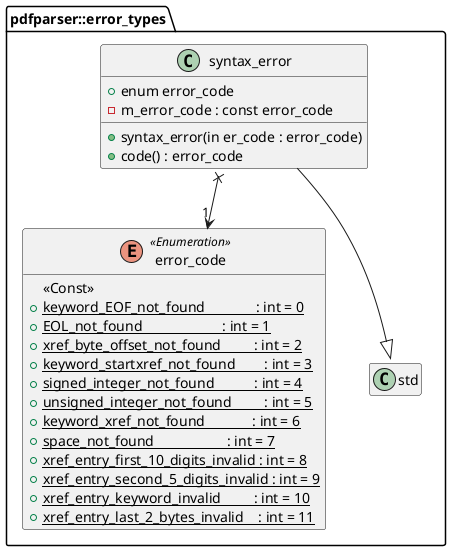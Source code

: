 @startuml error_types
hide empty members
namespace pdfparser::error_types {
enum error_code <<Enumeration>> {
	<<Const>>
	+{static} keyword_EOF_not_found              : int = 0
	+{static} EOL_not_found                      : int = 1
	+{static} xref_byte_offset_not_found         : int = 2
	+{static} keyword_startxref_not_found        : int = 3
	+{static} signed_integer_not_found           : int = 4
	+{static} unsigned_integer_not_found         : int = 5
	+{static} keyword_xref_not_found             : int = 6
	+{static} space_not_found                    : int = 7
	+{static} xref_entry_first_10_digits_invalid : int = 8
	+{static} xref_entry_second_5_digits_invalid : int = 9
	+{static} xref_entry_keyword_invalid         : int = 10
	+{static} xref_entry_last_2_bytes_invalid    : int = 11
}
class syntax_error {
	+enum error_code
	-m_error_code : const error_code

	+syntax_error(in er_code : error_code)
	+code() : error_code
}
syntax_error --|> std::runtime_error
syntax_error x--> "1" error_code
}
@enduml
